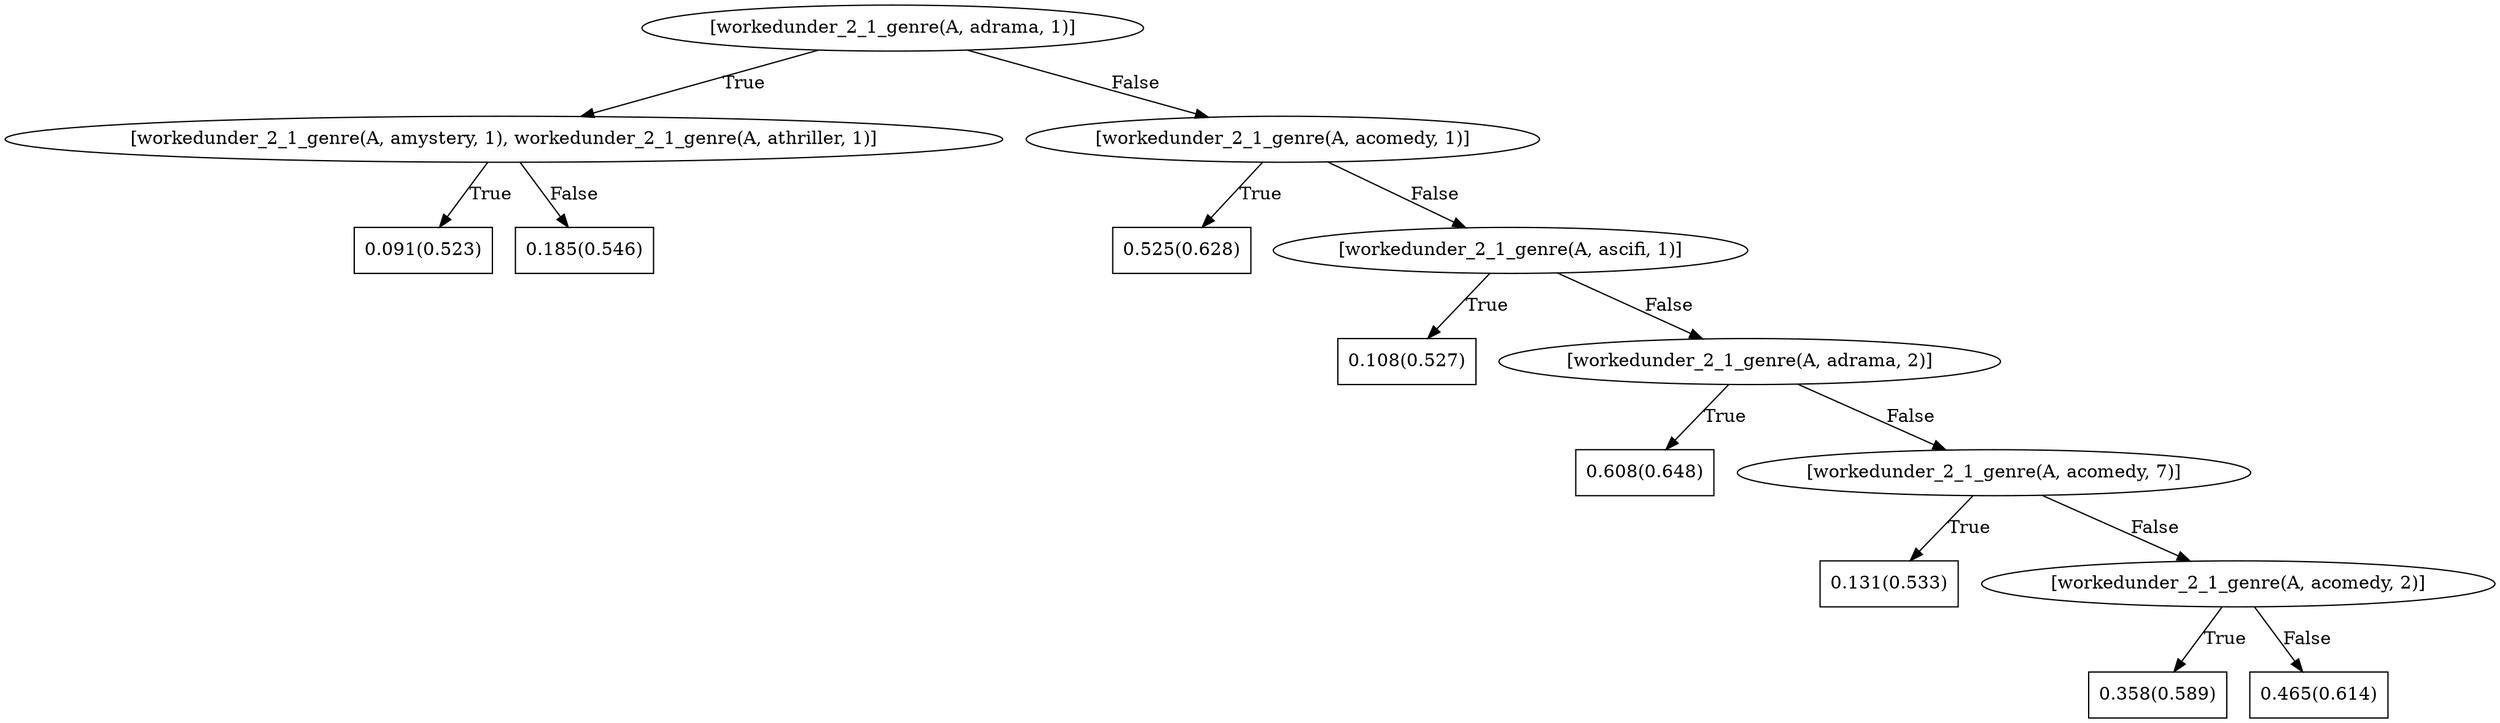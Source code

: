 digraph G{ 
1[label = "[workedunder_2_1_genre(A, adrama, 1)]"];
1 -> 2[label="True"];
1 -> 3[label="False"];
2[label = "[workedunder_2_1_genre(A, amystery, 1), workedunder_2_1_genre(A, athriller, 1)]"];
2 -> 4[label="True"];
2 -> 5[label="False"];
4[shape = box,label = "0.091(0.523)"];
5[shape = box,label = "0.185(0.546)"];
3[label = "[workedunder_2_1_genre(A, acomedy, 1)]"];
3 -> 6[label="True"];
3 -> 7[label="False"];
6[shape = box,label = "0.525(0.628)"];
7[label = "[workedunder_2_1_genre(A, ascifi, 1)]"];
7 -> 8[label="True"];
7 -> 9[label="False"];
8[shape = box,label = "0.108(0.527)"];
9[label = "[workedunder_2_1_genre(A, adrama, 2)]"];
9 -> 10[label="True"];
9 -> 11[label="False"];
10[shape = box,label = "0.608(0.648)"];
11[label = "[workedunder_2_1_genre(A, acomedy, 7)]"];
11 -> 12[label="True"];
11 -> 13[label="False"];
12[shape = box,label = "0.131(0.533)"];
13[label = "[workedunder_2_1_genre(A, acomedy, 2)]"];
13 -> 14[label="True"];
13 -> 15[label="False"];
14[shape = box,label = "0.358(0.589)"];
15[shape = box,label = "0.465(0.614)"];
}
